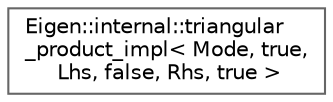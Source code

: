 digraph "类继承关系图"
{
 // LATEX_PDF_SIZE
  bgcolor="transparent";
  edge [fontname=Helvetica,fontsize=10,labelfontname=Helvetica,labelfontsize=10];
  node [fontname=Helvetica,fontsize=10,shape=box,height=0.2,width=0.4];
  rankdir="LR";
  Node0 [id="Node000000",label="Eigen::internal::triangular\l_product_impl\< Mode, true,\l Lhs, false, Rhs, true \>",height=0.2,width=0.4,color="grey40", fillcolor="white", style="filled",URL="$struct_eigen_1_1internal_1_1triangular__product__impl_3_01_mode_00_01true_00_01_lhs_00_01false_00_01_rhs_00_01true_01_4.html",tooltip=" "];
}
